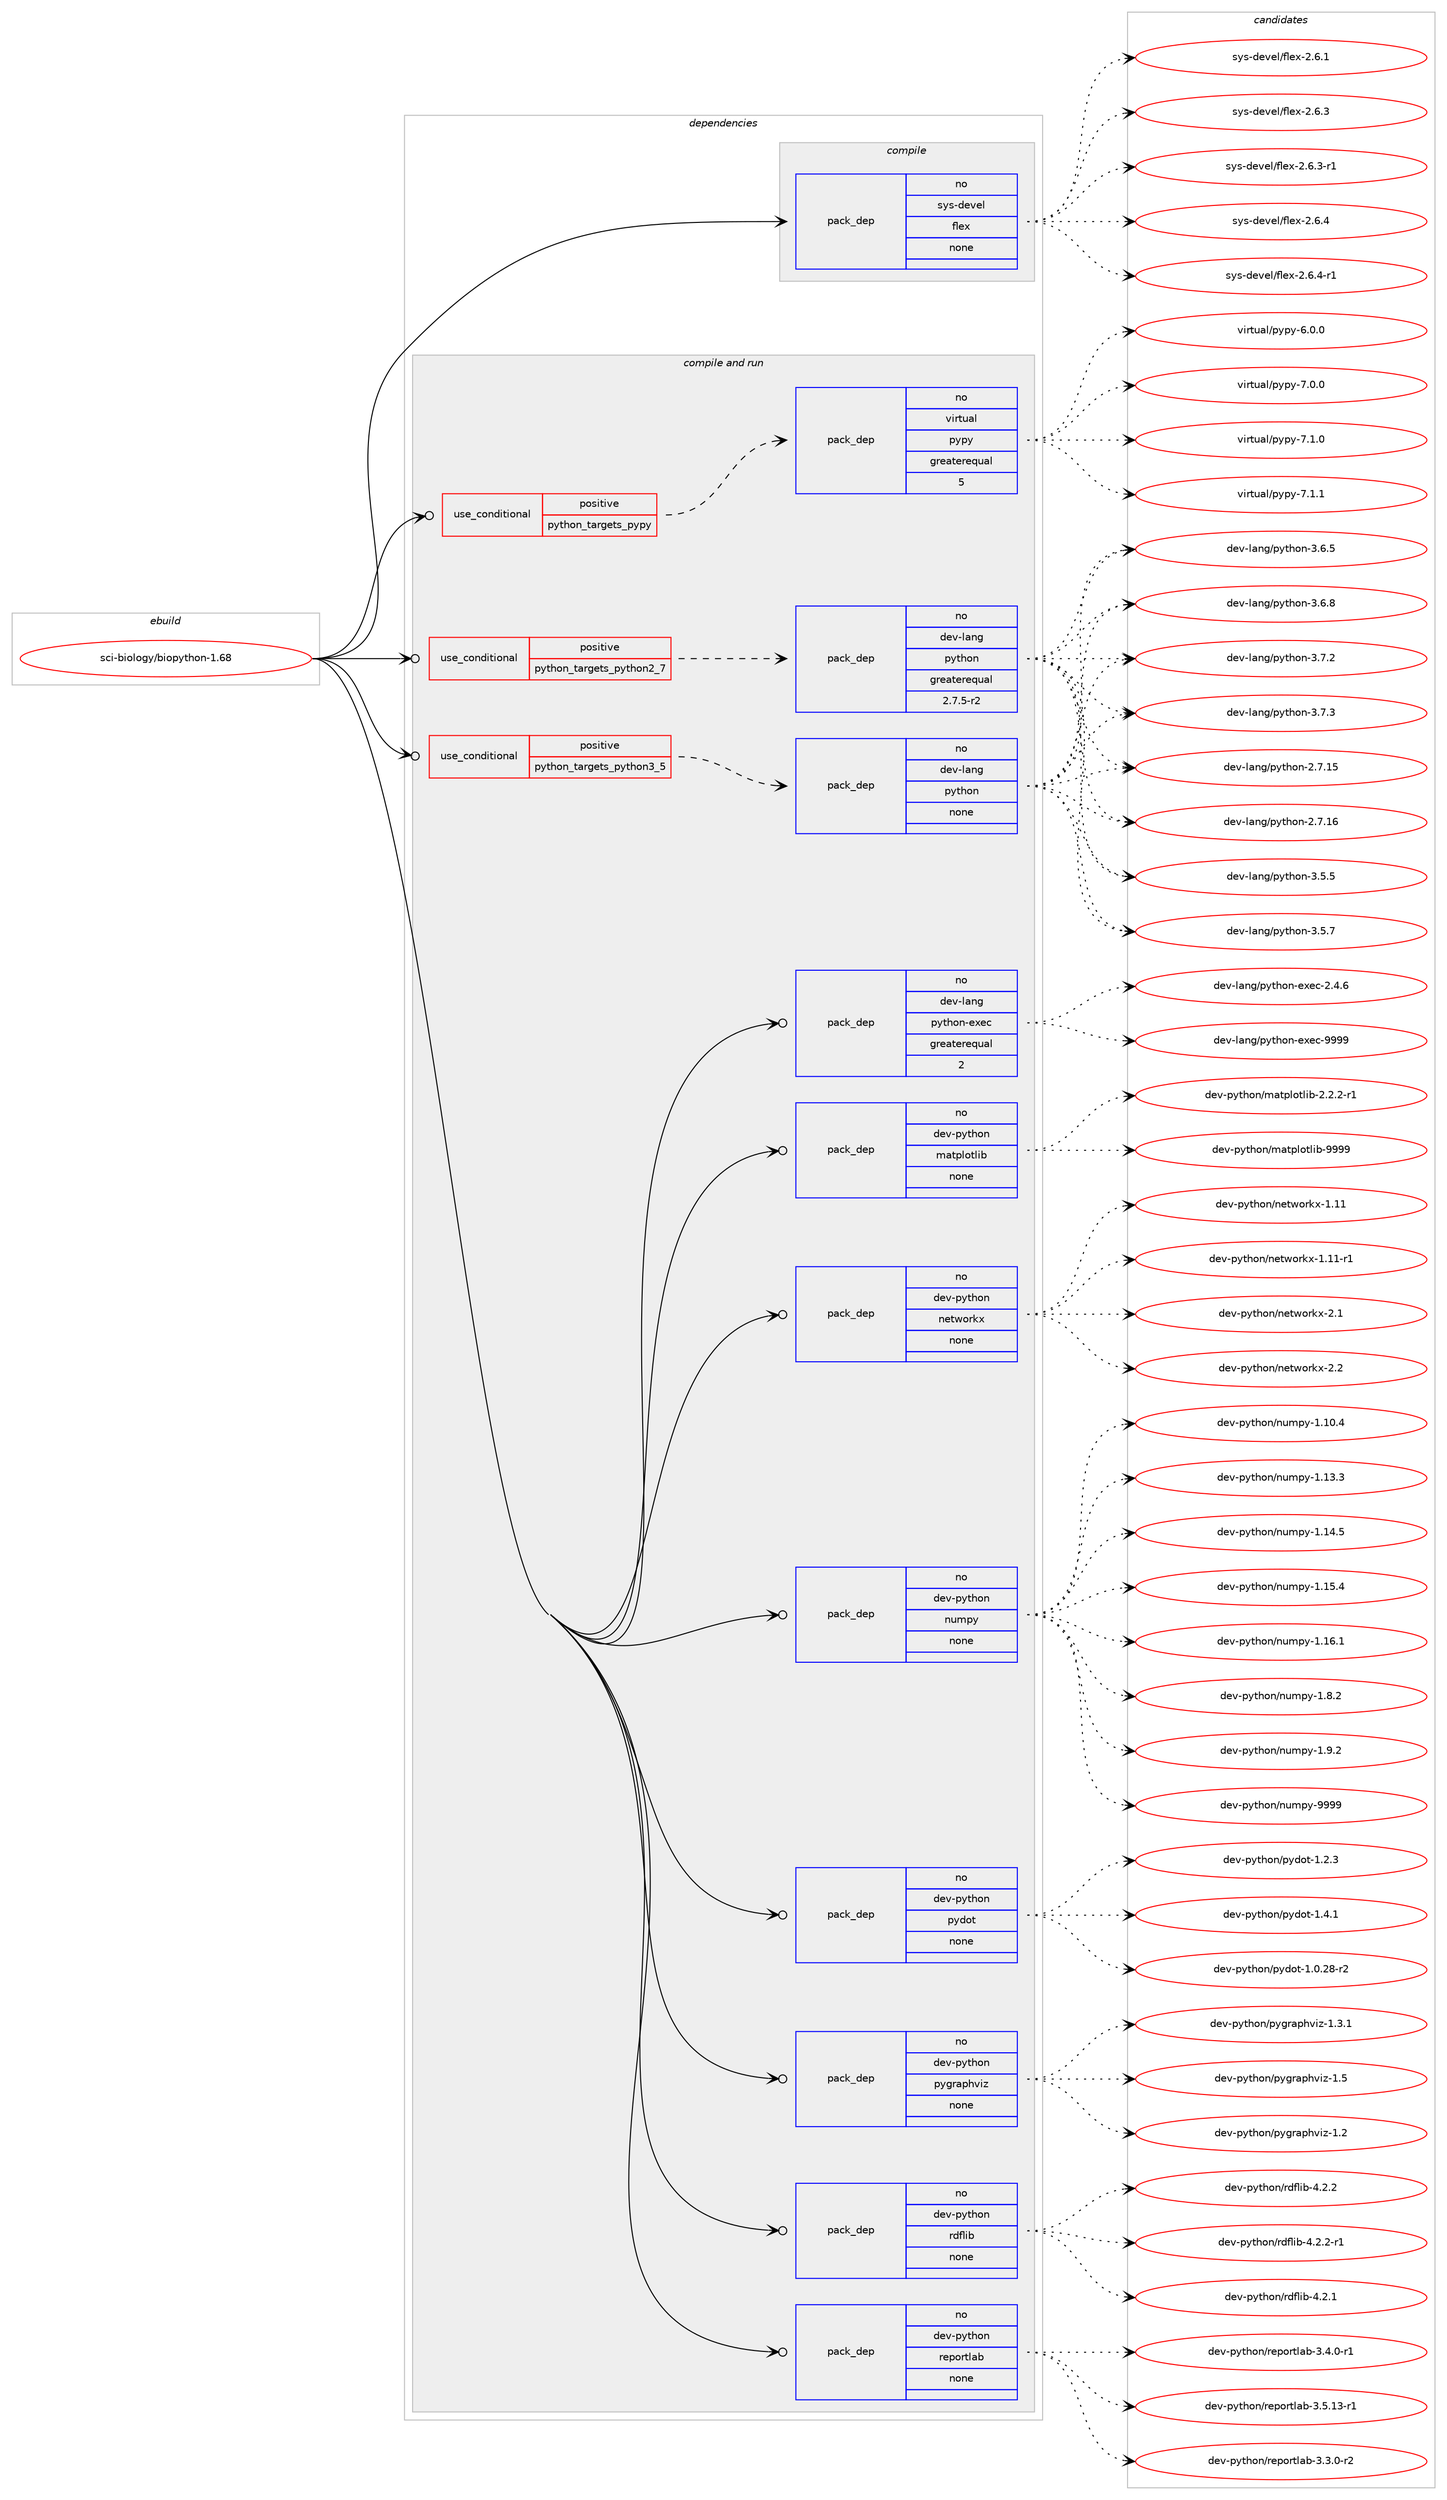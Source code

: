 digraph prolog {

# *************
# Graph options
# *************

newrank=true;
concentrate=true;
compound=true;
graph [rankdir=LR,fontname=Helvetica,fontsize=10,ranksep=1.5];#, ranksep=2.5, nodesep=0.2];
edge  [arrowhead=vee];
node  [fontname=Helvetica,fontsize=10];

# **********
# The ebuild
# **********

subgraph cluster_leftcol {
color=gray;
rank=same;
label=<<i>ebuild</i>>;
id [label="sci-biology/biopython-1.68", color=red, width=4, href="../sci-biology/biopython-1.68.svg"];
}

# ****************
# The dependencies
# ****************

subgraph cluster_midcol {
color=gray;
label=<<i>dependencies</i>>;
subgraph cluster_compile {
fillcolor="#eeeeee";
style=filled;
label=<<i>compile</i>>;
subgraph pack3100 {
dependency4213 [label=<<TABLE BORDER="0" CELLBORDER="1" CELLSPACING="0" CELLPADDING="4" WIDTH="220"><TR><TD ROWSPAN="6" CELLPADDING="30">pack_dep</TD></TR><TR><TD WIDTH="110">no</TD></TR><TR><TD>sys-devel</TD></TR><TR><TD>flex</TD></TR><TR><TD>none</TD></TR><TR><TD></TD></TR></TABLE>>, shape=none, color=blue];
}
id:e -> dependency4213:w [weight=20,style="solid",arrowhead="vee"];
}
subgraph cluster_compileandrun {
fillcolor="#eeeeee";
style=filled;
label=<<i>compile and run</i>>;
subgraph cond1053 {
dependency4214 [label=<<TABLE BORDER="0" CELLBORDER="1" CELLSPACING="0" CELLPADDING="4"><TR><TD ROWSPAN="3" CELLPADDING="10">use_conditional</TD></TR><TR><TD>positive</TD></TR><TR><TD>python_targets_pypy</TD></TR></TABLE>>, shape=none, color=red];
subgraph pack3101 {
dependency4215 [label=<<TABLE BORDER="0" CELLBORDER="1" CELLSPACING="0" CELLPADDING="4" WIDTH="220"><TR><TD ROWSPAN="6" CELLPADDING="30">pack_dep</TD></TR><TR><TD WIDTH="110">no</TD></TR><TR><TD>virtual</TD></TR><TR><TD>pypy</TD></TR><TR><TD>greaterequal</TD></TR><TR><TD>5</TD></TR></TABLE>>, shape=none, color=blue];
}
dependency4214:e -> dependency4215:w [weight=20,style="dashed",arrowhead="vee"];
}
id:e -> dependency4214:w [weight=20,style="solid",arrowhead="odotvee"];
subgraph cond1054 {
dependency4216 [label=<<TABLE BORDER="0" CELLBORDER="1" CELLSPACING="0" CELLPADDING="4"><TR><TD ROWSPAN="3" CELLPADDING="10">use_conditional</TD></TR><TR><TD>positive</TD></TR><TR><TD>python_targets_python2_7</TD></TR></TABLE>>, shape=none, color=red];
subgraph pack3102 {
dependency4217 [label=<<TABLE BORDER="0" CELLBORDER="1" CELLSPACING="0" CELLPADDING="4" WIDTH="220"><TR><TD ROWSPAN="6" CELLPADDING="30">pack_dep</TD></TR><TR><TD WIDTH="110">no</TD></TR><TR><TD>dev-lang</TD></TR><TR><TD>python</TD></TR><TR><TD>greaterequal</TD></TR><TR><TD>2.7.5-r2</TD></TR></TABLE>>, shape=none, color=blue];
}
dependency4216:e -> dependency4217:w [weight=20,style="dashed",arrowhead="vee"];
}
id:e -> dependency4216:w [weight=20,style="solid",arrowhead="odotvee"];
subgraph cond1055 {
dependency4218 [label=<<TABLE BORDER="0" CELLBORDER="1" CELLSPACING="0" CELLPADDING="4"><TR><TD ROWSPAN="3" CELLPADDING="10">use_conditional</TD></TR><TR><TD>positive</TD></TR><TR><TD>python_targets_python3_5</TD></TR></TABLE>>, shape=none, color=red];
subgraph pack3103 {
dependency4219 [label=<<TABLE BORDER="0" CELLBORDER="1" CELLSPACING="0" CELLPADDING="4" WIDTH="220"><TR><TD ROWSPAN="6" CELLPADDING="30">pack_dep</TD></TR><TR><TD WIDTH="110">no</TD></TR><TR><TD>dev-lang</TD></TR><TR><TD>python</TD></TR><TR><TD>none</TD></TR><TR><TD></TD></TR></TABLE>>, shape=none, color=blue];
}
dependency4218:e -> dependency4219:w [weight=20,style="dashed",arrowhead="vee"];
}
id:e -> dependency4218:w [weight=20,style="solid",arrowhead="odotvee"];
subgraph pack3104 {
dependency4220 [label=<<TABLE BORDER="0" CELLBORDER="1" CELLSPACING="0" CELLPADDING="4" WIDTH="220"><TR><TD ROWSPAN="6" CELLPADDING="30">pack_dep</TD></TR><TR><TD WIDTH="110">no</TD></TR><TR><TD>dev-lang</TD></TR><TR><TD>python-exec</TD></TR><TR><TD>greaterequal</TD></TR><TR><TD>2</TD></TR></TABLE>>, shape=none, color=blue];
}
id:e -> dependency4220:w [weight=20,style="solid",arrowhead="odotvee"];
subgraph pack3105 {
dependency4221 [label=<<TABLE BORDER="0" CELLBORDER="1" CELLSPACING="0" CELLPADDING="4" WIDTH="220"><TR><TD ROWSPAN="6" CELLPADDING="30">pack_dep</TD></TR><TR><TD WIDTH="110">no</TD></TR><TR><TD>dev-python</TD></TR><TR><TD>matplotlib</TD></TR><TR><TD>none</TD></TR><TR><TD></TD></TR></TABLE>>, shape=none, color=blue];
}
id:e -> dependency4221:w [weight=20,style="solid",arrowhead="odotvee"];
subgraph pack3106 {
dependency4222 [label=<<TABLE BORDER="0" CELLBORDER="1" CELLSPACING="0" CELLPADDING="4" WIDTH="220"><TR><TD ROWSPAN="6" CELLPADDING="30">pack_dep</TD></TR><TR><TD WIDTH="110">no</TD></TR><TR><TD>dev-python</TD></TR><TR><TD>networkx</TD></TR><TR><TD>none</TD></TR><TR><TD></TD></TR></TABLE>>, shape=none, color=blue];
}
id:e -> dependency4222:w [weight=20,style="solid",arrowhead="odotvee"];
subgraph pack3107 {
dependency4223 [label=<<TABLE BORDER="0" CELLBORDER="1" CELLSPACING="0" CELLPADDING="4" WIDTH="220"><TR><TD ROWSPAN="6" CELLPADDING="30">pack_dep</TD></TR><TR><TD WIDTH="110">no</TD></TR><TR><TD>dev-python</TD></TR><TR><TD>numpy</TD></TR><TR><TD>none</TD></TR><TR><TD></TD></TR></TABLE>>, shape=none, color=blue];
}
id:e -> dependency4223:w [weight=20,style="solid",arrowhead="odotvee"];
subgraph pack3108 {
dependency4224 [label=<<TABLE BORDER="0" CELLBORDER="1" CELLSPACING="0" CELLPADDING="4" WIDTH="220"><TR><TD ROWSPAN="6" CELLPADDING="30">pack_dep</TD></TR><TR><TD WIDTH="110">no</TD></TR><TR><TD>dev-python</TD></TR><TR><TD>pydot</TD></TR><TR><TD>none</TD></TR><TR><TD></TD></TR></TABLE>>, shape=none, color=blue];
}
id:e -> dependency4224:w [weight=20,style="solid",arrowhead="odotvee"];
subgraph pack3109 {
dependency4225 [label=<<TABLE BORDER="0" CELLBORDER="1" CELLSPACING="0" CELLPADDING="4" WIDTH="220"><TR><TD ROWSPAN="6" CELLPADDING="30">pack_dep</TD></TR><TR><TD WIDTH="110">no</TD></TR><TR><TD>dev-python</TD></TR><TR><TD>pygraphviz</TD></TR><TR><TD>none</TD></TR><TR><TD></TD></TR></TABLE>>, shape=none, color=blue];
}
id:e -> dependency4225:w [weight=20,style="solid",arrowhead="odotvee"];
subgraph pack3110 {
dependency4226 [label=<<TABLE BORDER="0" CELLBORDER="1" CELLSPACING="0" CELLPADDING="4" WIDTH="220"><TR><TD ROWSPAN="6" CELLPADDING="30">pack_dep</TD></TR><TR><TD WIDTH="110">no</TD></TR><TR><TD>dev-python</TD></TR><TR><TD>rdflib</TD></TR><TR><TD>none</TD></TR><TR><TD></TD></TR></TABLE>>, shape=none, color=blue];
}
id:e -> dependency4226:w [weight=20,style="solid",arrowhead="odotvee"];
subgraph pack3111 {
dependency4227 [label=<<TABLE BORDER="0" CELLBORDER="1" CELLSPACING="0" CELLPADDING="4" WIDTH="220"><TR><TD ROWSPAN="6" CELLPADDING="30">pack_dep</TD></TR><TR><TD WIDTH="110">no</TD></TR><TR><TD>dev-python</TD></TR><TR><TD>reportlab</TD></TR><TR><TD>none</TD></TR><TR><TD></TD></TR></TABLE>>, shape=none, color=blue];
}
id:e -> dependency4227:w [weight=20,style="solid",arrowhead="odotvee"];
}
subgraph cluster_run {
fillcolor="#eeeeee";
style=filled;
label=<<i>run</i>>;
}
}

# **************
# The candidates
# **************

subgraph cluster_choices {
rank=same;
color=gray;
label=<<i>candidates</i>>;

subgraph choice3100 {
color=black;
nodesep=1;
choice1151211154510010111810110847102108101120455046544649 [label="sys-devel/flex-2.6.1", color=red, width=4,href="../sys-devel/flex-2.6.1.svg"];
choice1151211154510010111810110847102108101120455046544651 [label="sys-devel/flex-2.6.3", color=red, width=4,href="../sys-devel/flex-2.6.3.svg"];
choice11512111545100101118101108471021081011204550465446514511449 [label="sys-devel/flex-2.6.3-r1", color=red, width=4,href="../sys-devel/flex-2.6.3-r1.svg"];
choice1151211154510010111810110847102108101120455046544652 [label="sys-devel/flex-2.6.4", color=red, width=4,href="../sys-devel/flex-2.6.4.svg"];
choice11512111545100101118101108471021081011204550465446524511449 [label="sys-devel/flex-2.6.4-r1", color=red, width=4,href="../sys-devel/flex-2.6.4-r1.svg"];
dependency4213:e -> choice1151211154510010111810110847102108101120455046544649:w [style=dotted,weight="100"];
dependency4213:e -> choice1151211154510010111810110847102108101120455046544651:w [style=dotted,weight="100"];
dependency4213:e -> choice11512111545100101118101108471021081011204550465446514511449:w [style=dotted,weight="100"];
dependency4213:e -> choice1151211154510010111810110847102108101120455046544652:w [style=dotted,weight="100"];
dependency4213:e -> choice11512111545100101118101108471021081011204550465446524511449:w [style=dotted,weight="100"];
}
subgraph choice3101 {
color=black;
nodesep=1;
choice1181051141161179710847112121112121455446484648 [label="virtual/pypy-6.0.0", color=red, width=4,href="../virtual/pypy-6.0.0.svg"];
choice1181051141161179710847112121112121455546484648 [label="virtual/pypy-7.0.0", color=red, width=4,href="../virtual/pypy-7.0.0.svg"];
choice1181051141161179710847112121112121455546494648 [label="virtual/pypy-7.1.0", color=red, width=4,href="../virtual/pypy-7.1.0.svg"];
choice1181051141161179710847112121112121455546494649 [label="virtual/pypy-7.1.1", color=red, width=4,href="../virtual/pypy-7.1.1.svg"];
dependency4215:e -> choice1181051141161179710847112121112121455446484648:w [style=dotted,weight="100"];
dependency4215:e -> choice1181051141161179710847112121112121455546484648:w [style=dotted,weight="100"];
dependency4215:e -> choice1181051141161179710847112121112121455546494648:w [style=dotted,weight="100"];
dependency4215:e -> choice1181051141161179710847112121112121455546494649:w [style=dotted,weight="100"];
}
subgraph choice3102 {
color=black;
nodesep=1;
choice10010111845108971101034711212111610411111045504655464953 [label="dev-lang/python-2.7.15", color=red, width=4,href="../dev-lang/python-2.7.15.svg"];
choice10010111845108971101034711212111610411111045504655464954 [label="dev-lang/python-2.7.16", color=red, width=4,href="../dev-lang/python-2.7.16.svg"];
choice100101118451089711010347112121116104111110455146534653 [label="dev-lang/python-3.5.5", color=red, width=4,href="../dev-lang/python-3.5.5.svg"];
choice100101118451089711010347112121116104111110455146534655 [label="dev-lang/python-3.5.7", color=red, width=4,href="../dev-lang/python-3.5.7.svg"];
choice100101118451089711010347112121116104111110455146544653 [label="dev-lang/python-3.6.5", color=red, width=4,href="../dev-lang/python-3.6.5.svg"];
choice100101118451089711010347112121116104111110455146544656 [label="dev-lang/python-3.6.8", color=red, width=4,href="../dev-lang/python-3.6.8.svg"];
choice100101118451089711010347112121116104111110455146554650 [label="dev-lang/python-3.7.2", color=red, width=4,href="../dev-lang/python-3.7.2.svg"];
choice100101118451089711010347112121116104111110455146554651 [label="dev-lang/python-3.7.3", color=red, width=4,href="../dev-lang/python-3.7.3.svg"];
dependency4217:e -> choice10010111845108971101034711212111610411111045504655464953:w [style=dotted,weight="100"];
dependency4217:e -> choice10010111845108971101034711212111610411111045504655464954:w [style=dotted,weight="100"];
dependency4217:e -> choice100101118451089711010347112121116104111110455146534653:w [style=dotted,weight="100"];
dependency4217:e -> choice100101118451089711010347112121116104111110455146534655:w [style=dotted,weight="100"];
dependency4217:e -> choice100101118451089711010347112121116104111110455146544653:w [style=dotted,weight="100"];
dependency4217:e -> choice100101118451089711010347112121116104111110455146544656:w [style=dotted,weight="100"];
dependency4217:e -> choice100101118451089711010347112121116104111110455146554650:w [style=dotted,weight="100"];
dependency4217:e -> choice100101118451089711010347112121116104111110455146554651:w [style=dotted,weight="100"];
}
subgraph choice3103 {
color=black;
nodesep=1;
choice10010111845108971101034711212111610411111045504655464953 [label="dev-lang/python-2.7.15", color=red, width=4,href="../dev-lang/python-2.7.15.svg"];
choice10010111845108971101034711212111610411111045504655464954 [label="dev-lang/python-2.7.16", color=red, width=4,href="../dev-lang/python-2.7.16.svg"];
choice100101118451089711010347112121116104111110455146534653 [label="dev-lang/python-3.5.5", color=red, width=4,href="../dev-lang/python-3.5.5.svg"];
choice100101118451089711010347112121116104111110455146534655 [label="dev-lang/python-3.5.7", color=red, width=4,href="../dev-lang/python-3.5.7.svg"];
choice100101118451089711010347112121116104111110455146544653 [label="dev-lang/python-3.6.5", color=red, width=4,href="../dev-lang/python-3.6.5.svg"];
choice100101118451089711010347112121116104111110455146544656 [label="dev-lang/python-3.6.8", color=red, width=4,href="../dev-lang/python-3.6.8.svg"];
choice100101118451089711010347112121116104111110455146554650 [label="dev-lang/python-3.7.2", color=red, width=4,href="../dev-lang/python-3.7.2.svg"];
choice100101118451089711010347112121116104111110455146554651 [label="dev-lang/python-3.7.3", color=red, width=4,href="../dev-lang/python-3.7.3.svg"];
dependency4219:e -> choice10010111845108971101034711212111610411111045504655464953:w [style=dotted,weight="100"];
dependency4219:e -> choice10010111845108971101034711212111610411111045504655464954:w [style=dotted,weight="100"];
dependency4219:e -> choice100101118451089711010347112121116104111110455146534653:w [style=dotted,weight="100"];
dependency4219:e -> choice100101118451089711010347112121116104111110455146534655:w [style=dotted,weight="100"];
dependency4219:e -> choice100101118451089711010347112121116104111110455146544653:w [style=dotted,weight="100"];
dependency4219:e -> choice100101118451089711010347112121116104111110455146544656:w [style=dotted,weight="100"];
dependency4219:e -> choice100101118451089711010347112121116104111110455146554650:w [style=dotted,weight="100"];
dependency4219:e -> choice100101118451089711010347112121116104111110455146554651:w [style=dotted,weight="100"];
}
subgraph choice3104 {
color=black;
nodesep=1;
choice1001011184510897110103471121211161041111104510112010199455046524654 [label="dev-lang/python-exec-2.4.6", color=red, width=4,href="../dev-lang/python-exec-2.4.6.svg"];
choice10010111845108971101034711212111610411111045101120101994557575757 [label="dev-lang/python-exec-9999", color=red, width=4,href="../dev-lang/python-exec-9999.svg"];
dependency4220:e -> choice1001011184510897110103471121211161041111104510112010199455046524654:w [style=dotted,weight="100"];
dependency4220:e -> choice10010111845108971101034711212111610411111045101120101994557575757:w [style=dotted,weight="100"];
}
subgraph choice3105 {
color=black;
nodesep=1;
choice100101118451121211161041111104710997116112108111116108105984550465046504511449 [label="dev-python/matplotlib-2.2.2-r1", color=red, width=4,href="../dev-python/matplotlib-2.2.2-r1.svg"];
choice100101118451121211161041111104710997116112108111116108105984557575757 [label="dev-python/matplotlib-9999", color=red, width=4,href="../dev-python/matplotlib-9999.svg"];
dependency4221:e -> choice100101118451121211161041111104710997116112108111116108105984550465046504511449:w [style=dotted,weight="100"];
dependency4221:e -> choice100101118451121211161041111104710997116112108111116108105984557575757:w [style=dotted,weight="100"];
}
subgraph choice3106 {
color=black;
nodesep=1;
choice10010111845112121116104111110471101011161191111141071204549464949 [label="dev-python/networkx-1.11", color=red, width=4,href="../dev-python/networkx-1.11.svg"];
choice100101118451121211161041111104711010111611911111410712045494649494511449 [label="dev-python/networkx-1.11-r1", color=red, width=4,href="../dev-python/networkx-1.11-r1.svg"];
choice100101118451121211161041111104711010111611911111410712045504649 [label="dev-python/networkx-2.1", color=red, width=4,href="../dev-python/networkx-2.1.svg"];
choice100101118451121211161041111104711010111611911111410712045504650 [label="dev-python/networkx-2.2", color=red, width=4,href="../dev-python/networkx-2.2.svg"];
dependency4222:e -> choice10010111845112121116104111110471101011161191111141071204549464949:w [style=dotted,weight="100"];
dependency4222:e -> choice100101118451121211161041111104711010111611911111410712045494649494511449:w [style=dotted,weight="100"];
dependency4222:e -> choice100101118451121211161041111104711010111611911111410712045504649:w [style=dotted,weight="100"];
dependency4222:e -> choice100101118451121211161041111104711010111611911111410712045504650:w [style=dotted,weight="100"];
}
subgraph choice3107 {
color=black;
nodesep=1;
choice100101118451121211161041111104711011710911212145494649484652 [label="dev-python/numpy-1.10.4", color=red, width=4,href="../dev-python/numpy-1.10.4.svg"];
choice100101118451121211161041111104711011710911212145494649514651 [label="dev-python/numpy-1.13.3", color=red, width=4,href="../dev-python/numpy-1.13.3.svg"];
choice100101118451121211161041111104711011710911212145494649524653 [label="dev-python/numpy-1.14.5", color=red, width=4,href="../dev-python/numpy-1.14.5.svg"];
choice100101118451121211161041111104711011710911212145494649534652 [label="dev-python/numpy-1.15.4", color=red, width=4,href="../dev-python/numpy-1.15.4.svg"];
choice100101118451121211161041111104711011710911212145494649544649 [label="dev-python/numpy-1.16.1", color=red, width=4,href="../dev-python/numpy-1.16.1.svg"];
choice1001011184511212111610411111047110117109112121454946564650 [label="dev-python/numpy-1.8.2", color=red, width=4,href="../dev-python/numpy-1.8.2.svg"];
choice1001011184511212111610411111047110117109112121454946574650 [label="dev-python/numpy-1.9.2", color=red, width=4,href="../dev-python/numpy-1.9.2.svg"];
choice10010111845112121116104111110471101171091121214557575757 [label="dev-python/numpy-9999", color=red, width=4,href="../dev-python/numpy-9999.svg"];
dependency4223:e -> choice100101118451121211161041111104711011710911212145494649484652:w [style=dotted,weight="100"];
dependency4223:e -> choice100101118451121211161041111104711011710911212145494649514651:w [style=dotted,weight="100"];
dependency4223:e -> choice100101118451121211161041111104711011710911212145494649524653:w [style=dotted,weight="100"];
dependency4223:e -> choice100101118451121211161041111104711011710911212145494649534652:w [style=dotted,weight="100"];
dependency4223:e -> choice100101118451121211161041111104711011710911212145494649544649:w [style=dotted,weight="100"];
dependency4223:e -> choice1001011184511212111610411111047110117109112121454946564650:w [style=dotted,weight="100"];
dependency4223:e -> choice1001011184511212111610411111047110117109112121454946574650:w [style=dotted,weight="100"];
dependency4223:e -> choice10010111845112121116104111110471101171091121214557575757:w [style=dotted,weight="100"];
}
subgraph choice3108 {
color=black;
nodesep=1;
choice1001011184511212111610411111047112121100111116454946484650564511450 [label="dev-python/pydot-1.0.28-r2", color=red, width=4,href="../dev-python/pydot-1.0.28-r2.svg"];
choice1001011184511212111610411111047112121100111116454946504651 [label="dev-python/pydot-1.2.3", color=red, width=4,href="../dev-python/pydot-1.2.3.svg"];
choice1001011184511212111610411111047112121100111116454946524649 [label="dev-python/pydot-1.4.1", color=red, width=4,href="../dev-python/pydot-1.4.1.svg"];
dependency4224:e -> choice1001011184511212111610411111047112121100111116454946484650564511450:w [style=dotted,weight="100"];
dependency4224:e -> choice1001011184511212111610411111047112121100111116454946504651:w [style=dotted,weight="100"];
dependency4224:e -> choice1001011184511212111610411111047112121100111116454946524649:w [style=dotted,weight="100"];
}
subgraph choice3109 {
color=black;
nodesep=1;
choice10010111845112121116104111110471121211031149711210411810512245494650 [label="dev-python/pygraphviz-1.2", color=red, width=4,href="../dev-python/pygraphviz-1.2.svg"];
choice100101118451121211161041111104711212110311497112104118105122454946514649 [label="dev-python/pygraphviz-1.3.1", color=red, width=4,href="../dev-python/pygraphviz-1.3.1.svg"];
choice10010111845112121116104111110471121211031149711210411810512245494653 [label="dev-python/pygraphviz-1.5", color=red, width=4,href="../dev-python/pygraphviz-1.5.svg"];
dependency4225:e -> choice10010111845112121116104111110471121211031149711210411810512245494650:w [style=dotted,weight="100"];
dependency4225:e -> choice100101118451121211161041111104711212110311497112104118105122454946514649:w [style=dotted,weight="100"];
dependency4225:e -> choice10010111845112121116104111110471121211031149711210411810512245494653:w [style=dotted,weight="100"];
}
subgraph choice3110 {
color=black;
nodesep=1;
choice100101118451121211161041111104711410010210810598455246504649 [label="dev-python/rdflib-4.2.1", color=red, width=4,href="../dev-python/rdflib-4.2.1.svg"];
choice100101118451121211161041111104711410010210810598455246504650 [label="dev-python/rdflib-4.2.2", color=red, width=4,href="../dev-python/rdflib-4.2.2.svg"];
choice1001011184511212111610411111047114100102108105984552465046504511449 [label="dev-python/rdflib-4.2.2-r1", color=red, width=4,href="../dev-python/rdflib-4.2.2-r1.svg"];
dependency4226:e -> choice100101118451121211161041111104711410010210810598455246504649:w [style=dotted,weight="100"];
dependency4226:e -> choice100101118451121211161041111104711410010210810598455246504650:w [style=dotted,weight="100"];
dependency4226:e -> choice1001011184511212111610411111047114100102108105984552465046504511449:w [style=dotted,weight="100"];
}
subgraph choice3111 {
color=black;
nodesep=1;
choice100101118451121211161041111104711410111211111411610897984551465146484511450 [label="dev-python/reportlab-3.3.0-r2", color=red, width=4,href="../dev-python/reportlab-3.3.0-r2.svg"];
choice100101118451121211161041111104711410111211111411610897984551465246484511449 [label="dev-python/reportlab-3.4.0-r1", color=red, width=4,href="../dev-python/reportlab-3.4.0-r1.svg"];
choice10010111845112121116104111110471141011121111141161089798455146534649514511449 [label="dev-python/reportlab-3.5.13-r1", color=red, width=4,href="../dev-python/reportlab-3.5.13-r1.svg"];
dependency4227:e -> choice100101118451121211161041111104711410111211111411610897984551465146484511450:w [style=dotted,weight="100"];
dependency4227:e -> choice100101118451121211161041111104711410111211111411610897984551465246484511449:w [style=dotted,weight="100"];
dependency4227:e -> choice10010111845112121116104111110471141011121111141161089798455146534649514511449:w [style=dotted,weight="100"];
}
}

}
